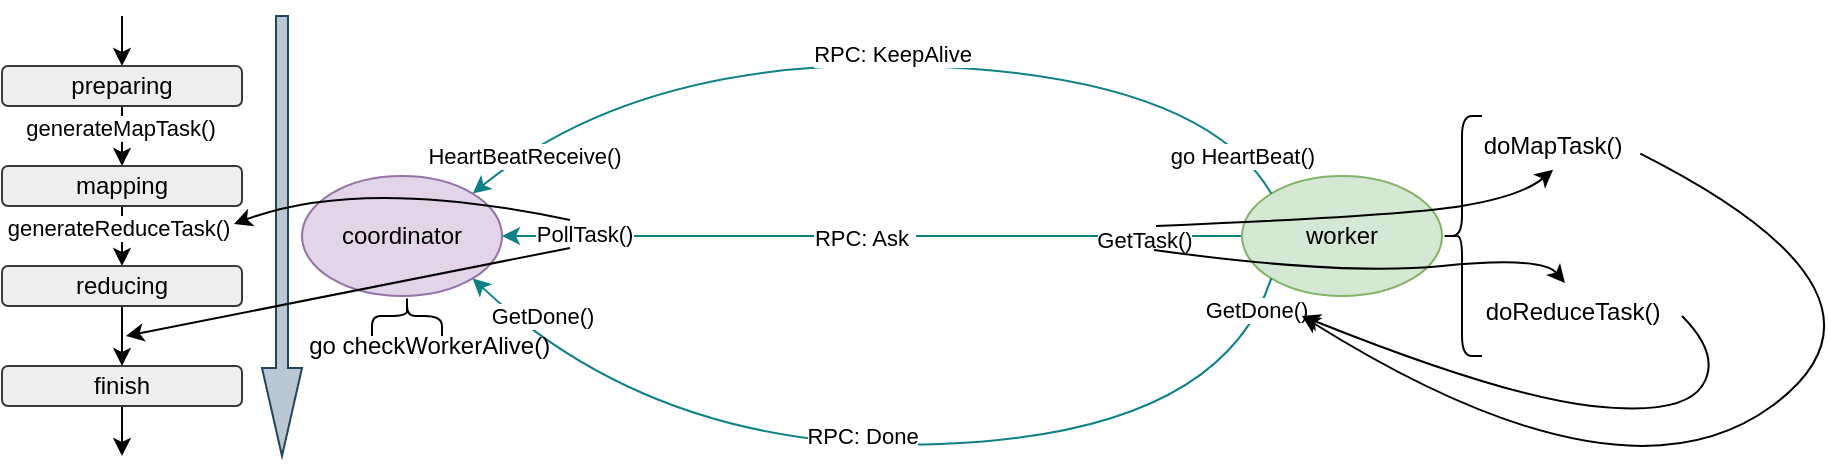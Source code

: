 <mxfile version="24.8.4">
  <diagram name="第 1 页" id="UmH1oOur9nk63iKTvQAk">
    <mxGraphModel dx="1515" dy="488" grid="1" gridSize="10" guides="1" tooltips="1" connect="1" arrows="1" fold="1" page="1" pageScale="1" pageWidth="827" pageHeight="1169" math="0" shadow="0">
      <root>
        <mxCell id="0" />
        <mxCell id="1" parent="0" />
        <mxCell id="xYb50iZ14-Q-GBws1bET-1" value="coordinator" style="ellipse;whiteSpace=wrap;html=1;fillColor=#e1d5e7;strokeColor=#9673a6;" vertex="1" parent="1">
          <mxGeometry x="120" y="220" width="100" height="60" as="geometry" />
        </mxCell>
        <mxCell id="xYb50iZ14-Q-GBws1bET-14" style="edgeStyle=orthogonalEdgeStyle;rounded=0;orthogonalLoop=1;jettySize=auto;html=1;exitX=0;exitY=0.5;exitDx=0;exitDy=0;fillColor=#b0e3e6;strokeColor=#0e8088;" edge="1" parent="1" source="xYb50iZ14-Q-GBws1bET-2" target="xYb50iZ14-Q-GBws1bET-1">
          <mxGeometry relative="1" as="geometry" />
        </mxCell>
        <mxCell id="xYb50iZ14-Q-GBws1bET-15" value="GetTask()" style="edgeLabel;html=1;align=center;verticalAlign=middle;resizable=0;points=[];" vertex="1" connectable="0" parent="xYb50iZ14-Q-GBws1bET-14">
          <mxGeometry x="-0.824" y="2" relative="1" as="geometry">
            <mxPoint x="-17" as="offset" />
          </mxGeometry>
        </mxCell>
        <mxCell id="xYb50iZ14-Q-GBws1bET-16" value="PollTask()" style="edgeLabel;html=1;align=center;verticalAlign=middle;resizable=0;points=[];" vertex="1" connectable="0" parent="xYb50iZ14-Q-GBws1bET-14">
          <mxGeometry x="0.879" y="-1" relative="1" as="geometry">
            <mxPoint x="18" as="offset" />
          </mxGeometry>
        </mxCell>
        <mxCell id="xYb50iZ14-Q-GBws1bET-17" value="RPC: Ask&amp;nbsp;" style="edgeLabel;html=1;align=center;verticalAlign=middle;resizable=0;points=[];" vertex="1" connectable="0" parent="xYb50iZ14-Q-GBws1bET-14">
          <mxGeometry x="0.068" y="1" relative="1" as="geometry">
            <mxPoint x="8" as="offset" />
          </mxGeometry>
        </mxCell>
        <mxCell id="xYb50iZ14-Q-GBws1bET-2" value="worker" style="ellipse;whiteSpace=wrap;html=1;fillColor=#d5e8d4;strokeColor=#82b366;" vertex="1" parent="1">
          <mxGeometry x="590" y="220" width="100" height="60" as="geometry" />
        </mxCell>
        <mxCell id="xYb50iZ14-Q-GBws1bET-4" value="" style="curved=1;endArrow=classic;html=1;rounded=0;entryX=1;entryY=0;entryDx=0;entryDy=0;exitX=0;exitY=0;exitDx=0;exitDy=0;fillColor=#b0e3e6;strokeColor=#0e8088;" edge="1" parent="1" source="xYb50iZ14-Q-GBws1bET-2" target="xYb50iZ14-Q-GBws1bET-1">
          <mxGeometry width="50" height="50" relative="1" as="geometry">
            <mxPoint x="450" y="240" as="sourcePoint" />
            <mxPoint x="570" y="60" as="targetPoint" />
            <Array as="points">
              <mxPoint x="570" y="170" />
              <mxPoint x="290" y="160" />
            </Array>
          </mxGeometry>
        </mxCell>
        <mxCell id="xYb50iZ14-Q-GBws1bET-6" value="go HeartBeat()" style="edgeLabel;html=1;align=center;verticalAlign=middle;resizable=0;points=[];" vertex="1" connectable="0" parent="xYb50iZ14-Q-GBws1bET-4">
          <mxGeometry x="-0.919" y="2" relative="1" as="geometry">
            <mxPoint x="-4" y="-4" as="offset" />
          </mxGeometry>
        </mxCell>
        <mxCell id="xYb50iZ14-Q-GBws1bET-8" value="HeartBeatReceive()" style="edgeLabel;html=1;align=center;verticalAlign=middle;resizable=0;points=[];" vertex="1" connectable="0" parent="xYb50iZ14-Q-GBws1bET-4">
          <mxGeometry x="0.941" y="1" relative="1" as="geometry">
            <mxPoint x="14" y="-11" as="offset" />
          </mxGeometry>
        </mxCell>
        <mxCell id="xYb50iZ14-Q-GBws1bET-9" value="RPC: KeepAlive" style="edgeLabel;html=1;align=center;verticalAlign=middle;resizable=0;points=[];" vertex="1" connectable="0" parent="xYb50iZ14-Q-GBws1bET-4">
          <mxGeometry x="0.721" y="1" relative="1" as="geometry">
            <mxPoint x="159" y="-30" as="offset" />
          </mxGeometry>
        </mxCell>
        <mxCell id="xYb50iZ14-Q-GBws1bET-10" value="" style="curved=1;endArrow=classic;html=1;rounded=0;entryX=1;entryY=1;entryDx=0;entryDy=0;exitX=0;exitY=1;exitDx=0;exitDy=0;fillColor=#b0e3e6;strokeColor=#0e8088;" edge="1" parent="1" source="xYb50iZ14-Q-GBws1bET-2" target="xYb50iZ14-Q-GBws1bET-1">
          <mxGeometry width="50" height="50" relative="1" as="geometry">
            <mxPoint x="614" y="290" as="sourcePoint" />
            <mxPoint x="214" y="290" as="targetPoint" />
            <Array as="points">
              <mxPoint x="579" y="349" />
              <mxPoint x="299" y="359" />
            </Array>
          </mxGeometry>
        </mxCell>
        <mxCell id="xYb50iZ14-Q-GBws1bET-11" value="GetDone()" style="edgeLabel;html=1;align=center;verticalAlign=middle;resizable=0;points=[];" vertex="1" connectable="0" parent="xYb50iZ14-Q-GBws1bET-10">
          <mxGeometry x="-0.919" y="2" relative="1" as="geometry">
            <mxPoint x="-4" y="-4" as="offset" />
          </mxGeometry>
        </mxCell>
        <mxCell id="xYb50iZ14-Q-GBws1bET-12" value="GetDone()" style="edgeLabel;html=1;align=center;verticalAlign=middle;resizable=0;points=[];" vertex="1" connectable="0" parent="xYb50iZ14-Q-GBws1bET-10">
          <mxGeometry x="0.941" y="1" relative="1" as="geometry">
            <mxPoint x="25" y="8" as="offset" />
          </mxGeometry>
        </mxCell>
        <mxCell id="xYb50iZ14-Q-GBws1bET-13" value="RPC: Done" style="edgeLabel;html=1;align=center;verticalAlign=middle;resizable=0;points=[];" vertex="1" connectable="0" parent="xYb50iZ14-Q-GBws1bET-10">
          <mxGeometry x="0.721" y="1" relative="1" as="geometry">
            <mxPoint x="145" y="31" as="offset" />
          </mxGeometry>
        </mxCell>
        <mxCell id="xYb50iZ14-Q-GBws1bET-19" value="" style="shape=curlyBracket;whiteSpace=wrap;html=1;rounded=1;labelPosition=left;verticalLabelPosition=middle;align=right;verticalAlign=middle;size=0.5;" vertex="1" parent="1">
          <mxGeometry x="690" y="190" width="20" height="120" as="geometry" />
        </mxCell>
        <mxCell id="xYb50iZ14-Q-GBws1bET-20" value="doMapTask()" style="text;html=1;align=center;verticalAlign=middle;resizable=0;points=[];autosize=1;strokeColor=none;fillColor=none;" vertex="1" parent="1">
          <mxGeometry x="700" y="190" width="90" height="30" as="geometry" />
        </mxCell>
        <mxCell id="xYb50iZ14-Q-GBws1bET-22" value="" style="curved=1;endArrow=classic;html=1;rounded=0;entryX=0.506;entryY=0.894;entryDx=0;entryDy=0;entryPerimeter=0;" edge="1" parent="1" target="xYb50iZ14-Q-GBws1bET-20">
          <mxGeometry width="50" height="50" relative="1" as="geometry">
            <mxPoint x="547" y="245" as="sourcePoint" />
            <mxPoint x="600" y="110" as="targetPoint" />
            <Array as="points">
              <mxPoint x="670" y="240" />
              <mxPoint x="730" y="230" />
            </Array>
          </mxGeometry>
        </mxCell>
        <mxCell id="xYb50iZ14-Q-GBws1bET-23" value="" style="curved=1;endArrow=classic;html=1;rounded=0;entryX=0.468;entryY=0.033;entryDx=0;entryDy=0;entryPerimeter=0;" edge="1" parent="1" target="xYb50iZ14-Q-GBws1bET-52">
          <mxGeometry width="50" height="50" relative="1" as="geometry">
            <mxPoint x="546" y="257" as="sourcePoint" />
            <mxPoint x="787" y="140" as="targetPoint" />
            <Array as="points">
              <mxPoint x="640" y="270" />
              <mxPoint x="740" y="260" />
            </Array>
          </mxGeometry>
        </mxCell>
        <mxCell id="xYb50iZ14-Q-GBws1bET-25" value="" style="curved=1;endArrow=classic;html=1;rounded=0;exitX=1;exitY=0.5;exitDx=0;exitDy=0;" edge="1" parent="1">
          <mxGeometry width="50" height="50" relative="1" as="geometry">
            <mxPoint x="810" y="290" as="sourcePoint" />
            <mxPoint x="620" y="290" as="targetPoint" />
            <Array as="points">
              <mxPoint x="830" y="310" />
              <mxPoint x="810" y="340" />
              <mxPoint x="720" y="330" />
            </Array>
          </mxGeometry>
        </mxCell>
        <mxCell id="xYb50iZ14-Q-GBws1bET-26" value="" style="curved=1;endArrow=classic;html=1;rounded=0;exitX=0.991;exitY=0.627;exitDx=0;exitDy=0;exitPerimeter=0;" edge="1" parent="1" source="xYb50iZ14-Q-GBws1bET-20">
          <mxGeometry width="50" height="50" relative="1" as="geometry">
            <mxPoint x="940" y="270" as="sourcePoint" />
            <mxPoint x="620" y="290" as="targetPoint" />
            <Array as="points">
              <mxPoint x="930" y="280" />
              <mxPoint x="780" y="390" />
            </Array>
          </mxGeometry>
        </mxCell>
        <mxCell id="xYb50iZ14-Q-GBws1bET-41" value="" style="group;flipV=0;direction=east;" vertex="1" connectable="0" parent="1">
          <mxGeometry x="-30" y="140" width="150" height="220" as="geometry" />
        </mxCell>
        <mxCell id="xYb50iZ14-Q-GBws1bET-30" value="" style="shape=singleArrow;direction=north;whiteSpace=wrap;html=1;flipH=1;flipV=1;fillColor=#bac8d3;strokeColor=#23445d;" vertex="1" parent="xYb50iZ14-Q-GBws1bET-41">
          <mxGeometry x="130" width="20" height="220" as="geometry" />
        </mxCell>
        <mxCell id="xYb50iZ14-Q-GBws1bET-36" style="edgeStyle=orthogonalEdgeStyle;rounded=0;orthogonalLoop=1;jettySize=auto;html=1;exitX=0.5;exitY=1;exitDx=0;exitDy=0;entryX=0.5;entryY=0;entryDx=0;entryDy=0;" edge="1" parent="xYb50iZ14-Q-GBws1bET-41" source="xYb50iZ14-Q-GBws1bET-31" target="xYb50iZ14-Q-GBws1bET-34">
          <mxGeometry relative="1" as="geometry" />
        </mxCell>
        <mxCell id="xYb50iZ14-Q-GBws1bET-47" value="generateMapTask()" style="edgeLabel;html=1;align=center;verticalAlign=middle;resizable=0;points=[];" vertex="1" connectable="0" parent="xYb50iZ14-Q-GBws1bET-36">
          <mxGeometry x="-0.067" y="-1" relative="1" as="geometry">
            <mxPoint y="-3" as="offset" />
          </mxGeometry>
        </mxCell>
        <mxCell id="xYb50iZ14-Q-GBws1bET-39" style="edgeStyle=orthogonalEdgeStyle;rounded=0;orthogonalLoop=1;jettySize=auto;html=1;entryX=0.5;entryY=0;entryDx=0;entryDy=0;" edge="1" parent="xYb50iZ14-Q-GBws1bET-41" target="xYb50iZ14-Q-GBws1bET-31">
          <mxGeometry relative="1" as="geometry">
            <mxPoint x="60" as="sourcePoint" />
          </mxGeometry>
        </mxCell>
        <mxCell id="xYb50iZ14-Q-GBws1bET-31" value="preparing" style="rounded=1;whiteSpace=wrap;html=1;fillColor=#eeeeee;strokeColor=#36393d;" vertex="1" parent="xYb50iZ14-Q-GBws1bET-41">
          <mxGeometry y="25" width="120" height="20" as="geometry" />
        </mxCell>
        <mxCell id="xYb50iZ14-Q-GBws1bET-40" style="edgeStyle=orthogonalEdgeStyle;rounded=0;orthogonalLoop=1;jettySize=auto;html=1;exitX=0.5;exitY=1;exitDx=0;exitDy=0;" edge="1" parent="xYb50iZ14-Q-GBws1bET-41" source="xYb50iZ14-Q-GBws1bET-32">
          <mxGeometry relative="1" as="geometry">
            <mxPoint x="60" y="220" as="targetPoint" />
          </mxGeometry>
        </mxCell>
        <mxCell id="xYb50iZ14-Q-GBws1bET-32" value="finish" style="rounded=1;whiteSpace=wrap;html=1;fillColor=#eeeeee;strokeColor=#36393d;" vertex="1" parent="xYb50iZ14-Q-GBws1bET-41">
          <mxGeometry y="175" width="120" height="20" as="geometry" />
        </mxCell>
        <mxCell id="xYb50iZ14-Q-GBws1bET-38" style="edgeStyle=orthogonalEdgeStyle;rounded=0;orthogonalLoop=1;jettySize=auto;html=1;exitX=0.5;exitY=1;exitDx=0;exitDy=0;entryX=0.5;entryY=0;entryDx=0;entryDy=0;" edge="1" parent="xYb50iZ14-Q-GBws1bET-41" source="xYb50iZ14-Q-GBws1bET-33" target="xYb50iZ14-Q-GBws1bET-32">
          <mxGeometry relative="1" as="geometry" />
        </mxCell>
        <mxCell id="xYb50iZ14-Q-GBws1bET-46" value="" style="edgeStyle=orthogonalEdgeStyle;rounded=0;orthogonalLoop=1;jettySize=auto;html=1;" edge="1" parent="xYb50iZ14-Q-GBws1bET-41" source="xYb50iZ14-Q-GBws1bET-34" target="xYb50iZ14-Q-GBws1bET-33">
          <mxGeometry relative="1" as="geometry" />
        </mxCell>
        <mxCell id="xYb50iZ14-Q-GBws1bET-49" value="generateReduceTask()" style="edgeLabel;html=1;align=center;verticalAlign=middle;resizable=0;points=[];" vertex="1" connectable="0" parent="xYb50iZ14-Q-GBws1bET-46">
          <mxGeometry x="0.227" y="-2" relative="1" as="geometry">
            <mxPoint as="offset" />
          </mxGeometry>
        </mxCell>
        <mxCell id="xYb50iZ14-Q-GBws1bET-33" value="reducing" style="rounded=1;whiteSpace=wrap;html=1;fillColor=#eeeeee;strokeColor=#36393d;" vertex="1" parent="xYb50iZ14-Q-GBws1bET-41">
          <mxGeometry y="125" width="120" height="20" as="geometry" />
        </mxCell>
        <mxCell id="xYb50iZ14-Q-GBws1bET-34" value="mapping" style="rounded=1;whiteSpace=wrap;html=1;fillColor=#eeeeee;strokeColor=#36393d;" vertex="1" parent="xYb50iZ14-Q-GBws1bET-41">
          <mxGeometry y="75" width="120" height="20" as="geometry" />
        </mxCell>
        <mxCell id="xYb50iZ14-Q-GBws1bET-42" value="" style="shape=curlyBracket;whiteSpace=wrap;html=1;rounded=1;labelPosition=left;verticalLabelPosition=middle;align=right;verticalAlign=middle;rotation=90;" vertex="1" parent="1">
          <mxGeometry x="162.5" y="272.5" width="20" height="35" as="geometry" />
        </mxCell>
        <mxCell id="xYb50iZ14-Q-GBws1bET-43" value="go checkWorkerAlive()&amp;nbsp;" style="text;html=1;align=center;verticalAlign=middle;resizable=0;points=[];autosize=1;strokeColor=none;fillColor=none;" vertex="1" parent="1">
          <mxGeometry x="110" y="290" width="150" height="30" as="geometry" />
        </mxCell>
        <mxCell id="xYb50iZ14-Q-GBws1bET-50" value="" style="curved=1;endArrow=classic;html=1;rounded=0;" edge="1" parent="1">
          <mxGeometry width="50" height="50" relative="1" as="geometry">
            <mxPoint x="254" y="242" as="sourcePoint" />
            <mxPoint x="86" y="244" as="targetPoint" />
            <Array as="points">
              <mxPoint x="150" y="220" />
            </Array>
          </mxGeometry>
        </mxCell>
        <mxCell id="xYb50iZ14-Q-GBws1bET-51" value="" style="curved=1;endArrow=classic;html=1;rounded=0;" edge="1" parent="1">
          <mxGeometry width="50" height="50" relative="1" as="geometry">
            <mxPoint x="254" y="256" as="sourcePoint" />
            <mxPoint x="32" y="300" as="targetPoint" />
            <Array as="points" />
          </mxGeometry>
        </mxCell>
        <mxCell id="xYb50iZ14-Q-GBws1bET-52" value="doReduceTask()" style="text;html=1;align=center;verticalAlign=middle;resizable=0;points=[];autosize=1;strokeColor=none;fillColor=none;" vertex="1" parent="1">
          <mxGeometry x="700" y="272.5" width="110" height="30" as="geometry" />
        </mxCell>
      </root>
    </mxGraphModel>
  </diagram>
</mxfile>
